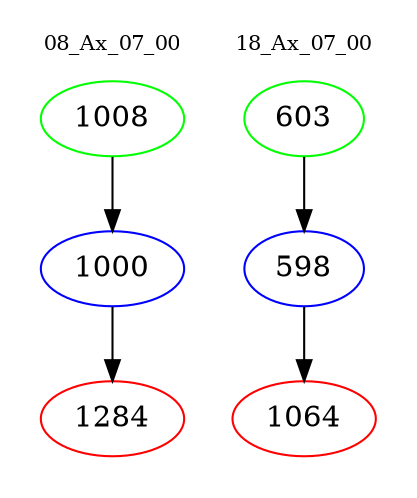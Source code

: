 digraph{
subgraph cluster_0 {
color = white
label = "08_Ax_07_00";
fontsize=10;
T0_1008 [label="1008", color="green"]
T0_1008 -> T0_1000 [color="black"]
T0_1000 [label="1000", color="blue"]
T0_1000 -> T0_1284 [color="black"]
T0_1284 [label="1284", color="red"]
}
subgraph cluster_1 {
color = white
label = "18_Ax_07_00";
fontsize=10;
T1_603 [label="603", color="green"]
T1_603 -> T1_598 [color="black"]
T1_598 [label="598", color="blue"]
T1_598 -> T1_1064 [color="black"]
T1_1064 [label="1064", color="red"]
}
}
